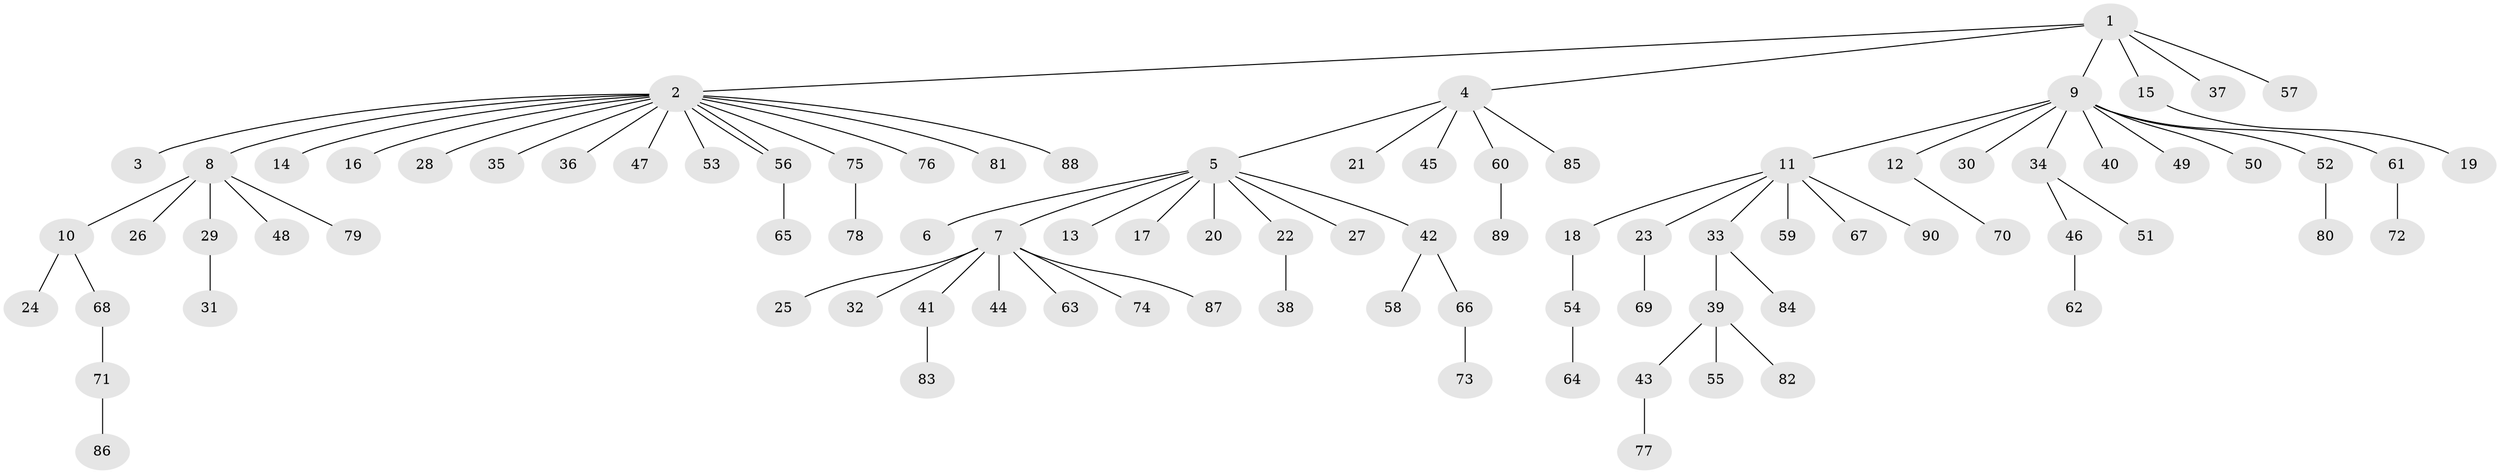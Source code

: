 // Generated by graph-tools (version 1.1) at 2025/35/03/09/25 02:35:29]
// undirected, 90 vertices, 90 edges
graph export_dot {
graph [start="1"]
  node [color=gray90,style=filled];
  1;
  2;
  3;
  4;
  5;
  6;
  7;
  8;
  9;
  10;
  11;
  12;
  13;
  14;
  15;
  16;
  17;
  18;
  19;
  20;
  21;
  22;
  23;
  24;
  25;
  26;
  27;
  28;
  29;
  30;
  31;
  32;
  33;
  34;
  35;
  36;
  37;
  38;
  39;
  40;
  41;
  42;
  43;
  44;
  45;
  46;
  47;
  48;
  49;
  50;
  51;
  52;
  53;
  54;
  55;
  56;
  57;
  58;
  59;
  60;
  61;
  62;
  63;
  64;
  65;
  66;
  67;
  68;
  69;
  70;
  71;
  72;
  73;
  74;
  75;
  76;
  77;
  78;
  79;
  80;
  81;
  82;
  83;
  84;
  85;
  86;
  87;
  88;
  89;
  90;
  1 -- 2;
  1 -- 4;
  1 -- 9;
  1 -- 15;
  1 -- 37;
  1 -- 57;
  2 -- 3;
  2 -- 8;
  2 -- 14;
  2 -- 16;
  2 -- 28;
  2 -- 35;
  2 -- 36;
  2 -- 47;
  2 -- 53;
  2 -- 56;
  2 -- 56;
  2 -- 75;
  2 -- 76;
  2 -- 81;
  2 -- 88;
  4 -- 5;
  4 -- 21;
  4 -- 45;
  4 -- 60;
  4 -- 85;
  5 -- 6;
  5 -- 7;
  5 -- 13;
  5 -- 17;
  5 -- 20;
  5 -- 22;
  5 -- 27;
  5 -- 42;
  7 -- 25;
  7 -- 32;
  7 -- 41;
  7 -- 44;
  7 -- 63;
  7 -- 74;
  7 -- 87;
  8 -- 10;
  8 -- 26;
  8 -- 29;
  8 -- 48;
  8 -- 79;
  9 -- 11;
  9 -- 12;
  9 -- 30;
  9 -- 34;
  9 -- 40;
  9 -- 49;
  9 -- 50;
  9 -- 52;
  9 -- 61;
  10 -- 24;
  10 -- 68;
  11 -- 18;
  11 -- 23;
  11 -- 33;
  11 -- 59;
  11 -- 67;
  11 -- 90;
  12 -- 70;
  15 -- 19;
  18 -- 54;
  22 -- 38;
  23 -- 69;
  29 -- 31;
  33 -- 39;
  33 -- 84;
  34 -- 46;
  34 -- 51;
  39 -- 43;
  39 -- 55;
  39 -- 82;
  41 -- 83;
  42 -- 58;
  42 -- 66;
  43 -- 77;
  46 -- 62;
  52 -- 80;
  54 -- 64;
  56 -- 65;
  60 -- 89;
  61 -- 72;
  66 -- 73;
  68 -- 71;
  71 -- 86;
  75 -- 78;
}
